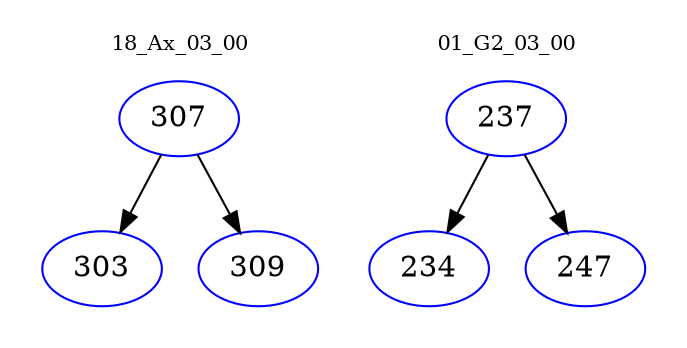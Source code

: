 digraph{
subgraph cluster_0 {
color = white
label = "18_Ax_03_00";
fontsize=10;
T0_307 [label="307", color="blue"]
T0_307 -> T0_303 [color="black"]
T0_303 [label="303", color="blue"]
T0_307 -> T0_309 [color="black"]
T0_309 [label="309", color="blue"]
}
subgraph cluster_1 {
color = white
label = "01_G2_03_00";
fontsize=10;
T1_237 [label="237", color="blue"]
T1_237 -> T1_234 [color="black"]
T1_234 [label="234", color="blue"]
T1_237 -> T1_247 [color="black"]
T1_247 [label="247", color="blue"]
}
}

